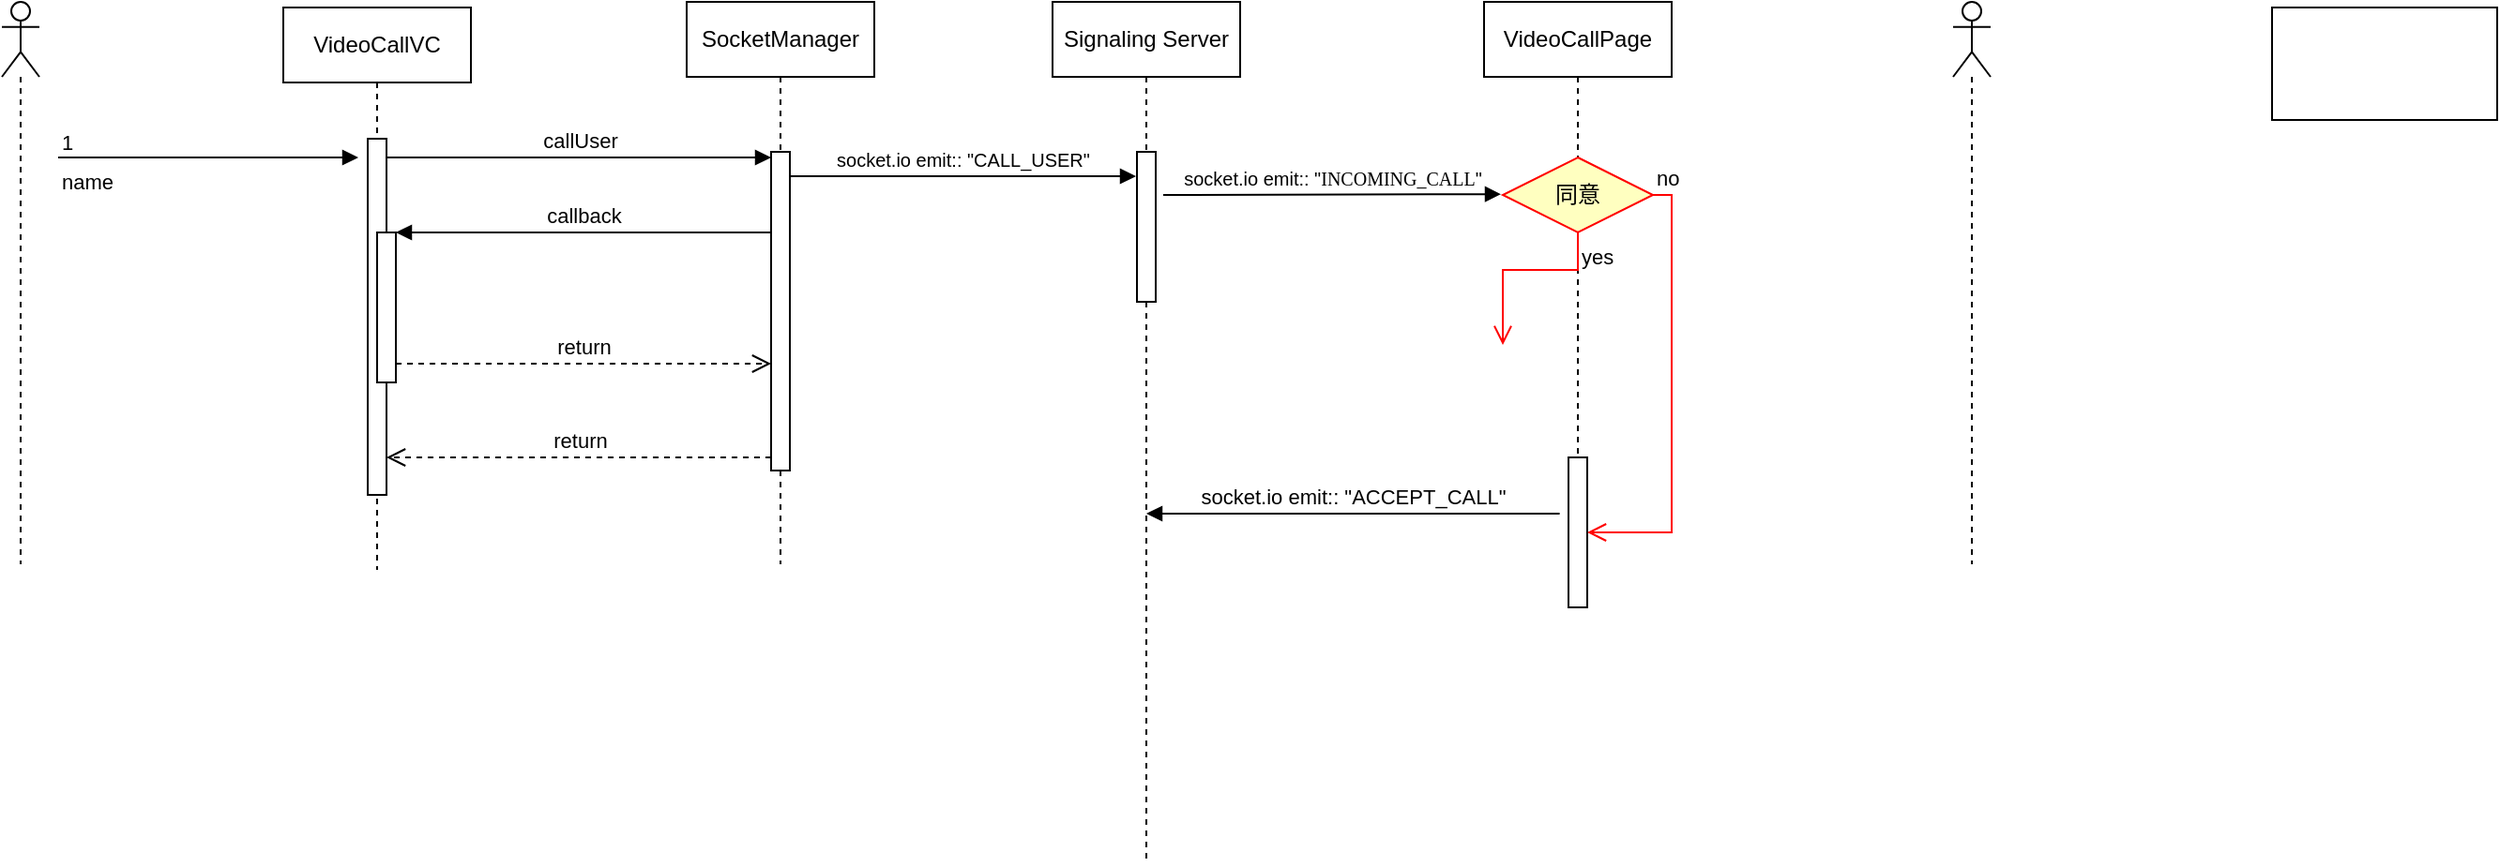 <mxfile version="28.2.7">
  <diagram name="Page-1" id="2YBvvXClWsGukQMizWep">
    <mxGraphModel dx="2503" dy="901" grid="1" gridSize="10" guides="1" tooltips="1" connect="1" arrows="1" fold="1" page="1" pageScale="1" pageWidth="850" pageHeight="1100" math="0" shadow="0">
      <root>
        <mxCell id="0" />
        <mxCell id="1" parent="0" />
        <mxCell id="aM9ryv3xv72pqoxQDRHE-1" value="VideoCallVC" style="shape=umlLifeline;perimeter=lifelinePerimeter;whiteSpace=wrap;html=1;container=0;dropTarget=0;collapsible=0;recursiveResize=0;outlineConnect=0;portConstraint=eastwest;newEdgeStyle={&quot;edgeStyle&quot;:&quot;elbowEdgeStyle&quot;,&quot;elbow&quot;:&quot;vertical&quot;,&quot;curved&quot;:0,&quot;rounded&quot;:0};" parent="1" vertex="1">
          <mxGeometry x="110" y="40" width="100" height="300" as="geometry" />
        </mxCell>
        <mxCell id="aM9ryv3xv72pqoxQDRHE-2" value="" style="html=1;points=[];perimeter=orthogonalPerimeter;outlineConnect=0;targetShapes=umlLifeline;portConstraint=eastwest;newEdgeStyle={&quot;edgeStyle&quot;:&quot;elbowEdgeStyle&quot;,&quot;elbow&quot;:&quot;vertical&quot;,&quot;curved&quot;:0,&quot;rounded&quot;:0};" parent="aM9ryv3xv72pqoxQDRHE-1" vertex="1">
          <mxGeometry x="45" y="70" width="10" height="190" as="geometry" />
        </mxCell>
        <mxCell id="aM9ryv3xv72pqoxQDRHE-4" value="" style="html=1;points=[];perimeter=orthogonalPerimeter;outlineConnect=0;targetShapes=umlLifeline;portConstraint=eastwest;newEdgeStyle={&quot;edgeStyle&quot;:&quot;elbowEdgeStyle&quot;,&quot;elbow&quot;:&quot;vertical&quot;,&quot;curved&quot;:0,&quot;rounded&quot;:0};" parent="aM9ryv3xv72pqoxQDRHE-1" vertex="1">
          <mxGeometry x="50" y="120" width="10" height="80" as="geometry" />
        </mxCell>
        <mxCell id="aM9ryv3xv72pqoxQDRHE-5" value="&lt;font style=&quot;color: rgb(0, 0, 0);&quot;&gt;SocketManager&lt;/font&gt;" style="shape=umlLifeline;perimeter=lifelinePerimeter;whiteSpace=wrap;html=1;container=0;dropTarget=0;collapsible=0;recursiveResize=0;outlineConnect=0;portConstraint=eastwest;newEdgeStyle={&quot;edgeStyle&quot;:&quot;elbowEdgeStyle&quot;,&quot;elbow&quot;:&quot;vertical&quot;,&quot;curved&quot;:0,&quot;rounded&quot;:0};" parent="1" vertex="1">
          <mxGeometry x="325" y="37" width="100" height="300" as="geometry" />
        </mxCell>
        <mxCell id="aM9ryv3xv72pqoxQDRHE-6" value="" style="html=1;points=[];perimeter=orthogonalPerimeter;outlineConnect=0;targetShapes=umlLifeline;portConstraint=eastwest;newEdgeStyle={&quot;edgeStyle&quot;:&quot;elbowEdgeStyle&quot;,&quot;elbow&quot;:&quot;vertical&quot;,&quot;curved&quot;:0,&quot;rounded&quot;:0};" parent="aM9ryv3xv72pqoxQDRHE-5" vertex="1">
          <mxGeometry x="45" y="80" width="10" height="170" as="geometry" />
        </mxCell>
        <mxCell id="aM9ryv3xv72pqoxQDRHE-7" value="callUser" style="html=1;verticalAlign=bottom;endArrow=block;edgeStyle=elbowEdgeStyle;elbow=vertical;curved=0;rounded=0;" parent="1" source="aM9ryv3xv72pqoxQDRHE-2" target="aM9ryv3xv72pqoxQDRHE-6" edge="1">
          <mxGeometry relative="1" as="geometry">
            <mxPoint x="195" y="130" as="sourcePoint" />
            <Array as="points">
              <mxPoint x="180" y="120" />
            </Array>
          </mxGeometry>
        </mxCell>
        <mxCell id="aM9ryv3xv72pqoxQDRHE-8" value="return" style="html=1;verticalAlign=bottom;endArrow=open;dashed=1;endSize=8;edgeStyle=elbowEdgeStyle;elbow=vertical;curved=0;rounded=0;" parent="1" source="aM9ryv3xv72pqoxQDRHE-6" target="aM9ryv3xv72pqoxQDRHE-2" edge="1">
          <mxGeometry relative="1" as="geometry">
            <mxPoint x="195" y="205" as="targetPoint" />
            <Array as="points">
              <mxPoint x="190" y="280" />
            </Array>
          </mxGeometry>
        </mxCell>
        <mxCell id="aM9ryv3xv72pqoxQDRHE-9" value="callback" style="html=1;verticalAlign=bottom;endArrow=block;edgeStyle=elbowEdgeStyle;elbow=vertical;curved=0;rounded=0;" parent="1" source="aM9ryv3xv72pqoxQDRHE-6" target="aM9ryv3xv72pqoxQDRHE-4" edge="1">
          <mxGeometry relative="1" as="geometry">
            <mxPoint x="175" y="160" as="sourcePoint" />
            <Array as="points">
              <mxPoint x="190" y="160" />
            </Array>
          </mxGeometry>
        </mxCell>
        <mxCell id="aM9ryv3xv72pqoxQDRHE-10" value="return" style="html=1;verticalAlign=bottom;endArrow=open;dashed=1;endSize=8;edgeStyle=elbowEdgeStyle;elbow=vertical;curved=0;rounded=0;" parent="1" source="aM9ryv3xv72pqoxQDRHE-4" target="aM9ryv3xv72pqoxQDRHE-6" edge="1">
          <mxGeometry relative="1" as="geometry">
            <mxPoint x="175" y="235" as="targetPoint" />
            <Array as="points">
              <mxPoint x="180" y="230" />
            </Array>
          </mxGeometry>
        </mxCell>
        <mxCell id="H90IOBidcp6N6zG3w12x-4" value="" style="rounded=0;whiteSpace=wrap;html=1;" vertex="1" parent="1">
          <mxGeometry x="1170" y="40" width="120" height="60" as="geometry" />
        </mxCell>
        <mxCell id="H90IOBidcp6N6zG3w12x-6" value="Signaling Server" style="shape=umlLifeline;perimeter=lifelinePerimeter;whiteSpace=wrap;html=1;container=1;dropTarget=0;collapsible=0;recursiveResize=0;outlineConnect=0;portConstraint=eastwest;newEdgeStyle={&quot;curved&quot;:0,&quot;rounded&quot;:0};" vertex="1" parent="1">
          <mxGeometry x="520" y="37" width="100" height="460" as="geometry" />
        </mxCell>
        <mxCell id="H90IOBidcp6N6zG3w12x-7" value="" style="html=1;points=[[0,0,0,0,5],[0,1,0,0,-5],[1,0,0,0,5],[1,1,0,0,-5]];perimeter=orthogonalPerimeter;outlineConnect=0;targetShapes=umlLifeline;portConstraint=eastwest;newEdgeStyle={&quot;curved&quot;:0,&quot;rounded&quot;:0};" vertex="1" parent="H90IOBidcp6N6zG3w12x-6">
          <mxGeometry x="45" y="80" width="10" height="80" as="geometry" />
        </mxCell>
        <mxCell id="H90IOBidcp6N6zG3w12x-8" value="&lt;font style=&quot;font-size: 10px;&quot;&gt;socket.io emit:: &quot;CALL_USER&quot;&lt;/font&gt;" style="html=1;verticalAlign=bottom;endArrow=block;curved=0;rounded=0;" edge="1" parent="1">
          <mxGeometry x="-0.003" width="80" relative="1" as="geometry">
            <mxPoint x="380" y="130" as="sourcePoint" />
            <mxPoint x="564.5" y="130" as="targetPoint" />
            <mxPoint as="offset" />
          </mxGeometry>
        </mxCell>
        <mxCell id="H90IOBidcp6N6zG3w12x-11" value="name" style="endArrow=block;endFill=1;html=1;edgeStyle=orthogonalEdgeStyle;align=left;verticalAlign=top;rounded=0;" edge="1" parent="1">
          <mxGeometry x="-1" relative="1" as="geometry">
            <mxPoint x="-10" y="120" as="sourcePoint" />
            <mxPoint x="150" y="120" as="targetPoint" />
          </mxGeometry>
        </mxCell>
        <mxCell id="H90IOBidcp6N6zG3w12x-12" value="1" style="edgeLabel;resizable=0;html=1;align=left;verticalAlign=bottom;" connectable="0" vertex="1" parent="H90IOBidcp6N6zG3w12x-11">
          <mxGeometry x="-1" relative="1" as="geometry" />
        </mxCell>
        <mxCell id="H90IOBidcp6N6zG3w12x-14" value="" style="shape=umlLifeline;perimeter=lifelinePerimeter;whiteSpace=wrap;html=1;container=1;dropTarget=0;collapsible=0;recursiveResize=0;outlineConnect=0;portConstraint=eastwest;newEdgeStyle={&quot;curved&quot;:0,&quot;rounded&quot;:0};participant=umlActor;" vertex="1" parent="1">
          <mxGeometry x="-40" y="37" width="20" height="300" as="geometry" />
        </mxCell>
        <mxCell id="H90IOBidcp6N6zG3w12x-16" value="&lt;font style=&quot;font-size: 10px;&quot;&gt;socket.io emit:: &quot;&lt;font&gt;&lt;span style=&quot;font-family: &amp;quot;Aptos Narrow&amp;quot;;&quot;&gt;&lt;font style=&quot;&quot;&gt;INCOMING_CALL&lt;/font&gt;&lt;/span&gt;&lt;/font&gt;&quot;&lt;/font&gt;" style="html=1;verticalAlign=bottom;endArrow=block;curved=0;rounded=0;" edge="1" parent="1">
          <mxGeometry x="0.004" width="80" relative="1" as="geometry">
            <mxPoint x="579" y="140" as="sourcePoint" />
            <mxPoint x="759" y="139.6" as="targetPoint" />
            <mxPoint as="offset" />
          </mxGeometry>
        </mxCell>
        <mxCell id="H90IOBidcp6N6zG3w12x-17" value="VideoCallPage" style="shape=umlLifeline;perimeter=lifelinePerimeter;whiteSpace=wrap;html=1;container=1;dropTarget=0;collapsible=0;recursiveResize=0;outlineConnect=0;portConstraint=eastwest;newEdgeStyle={&quot;curved&quot;:0,&quot;rounded&quot;:0};" vertex="1" parent="1">
          <mxGeometry x="750" y="37" width="100" height="300" as="geometry" />
        </mxCell>
        <mxCell id="H90IOBidcp6N6zG3w12x-24" value="" style="html=1;points=[[0,0,0,0,5],[0,1,0,0,-5],[1,0,0,0,5],[1,1,0,0,-5]];perimeter=orthogonalPerimeter;outlineConnect=0;targetShapes=umlLifeline;portConstraint=eastwest;newEdgeStyle={&quot;curved&quot;:0,&quot;rounded&quot;:0};" vertex="1" parent="H90IOBidcp6N6zG3w12x-17">
          <mxGeometry x="45" y="243" width="10" height="80" as="geometry" />
        </mxCell>
        <mxCell id="H90IOBidcp6N6zG3w12x-18" value="" style="shape=umlLifeline;perimeter=lifelinePerimeter;whiteSpace=wrap;html=1;container=1;dropTarget=0;collapsible=0;recursiveResize=0;outlineConnect=0;portConstraint=eastwest;newEdgeStyle={&quot;curved&quot;:0,&quot;rounded&quot;:0};participant=umlActor;" vertex="1" parent="1">
          <mxGeometry x="1000" y="37" width="20" height="300" as="geometry" />
        </mxCell>
        <mxCell id="H90IOBidcp6N6zG3w12x-21" value="同意" style="rhombus;whiteSpace=wrap;html=1;fontColor=#000000;fillColor=#ffffc0;strokeColor=#ff0000;" vertex="1" parent="1">
          <mxGeometry x="760" y="120" width="80" height="40" as="geometry" />
        </mxCell>
        <mxCell id="H90IOBidcp6N6zG3w12x-22" value="no" style="edgeStyle=orthogonalEdgeStyle;html=1;align=left;verticalAlign=bottom;endArrow=open;endSize=8;strokeColor=#ff0000;rounded=0;" edge="1" source="H90IOBidcp6N6zG3w12x-21" parent="1" target="H90IOBidcp6N6zG3w12x-24">
          <mxGeometry x="-1" relative="1" as="geometry">
            <mxPoint x="900" y="260" as="targetPoint" />
            <Array as="points">
              <mxPoint x="850" y="140" />
              <mxPoint x="850" y="320" />
              <mxPoint x="800" y="320" />
            </Array>
          </mxGeometry>
        </mxCell>
        <mxCell id="H90IOBidcp6N6zG3w12x-23" value="yes" style="edgeStyle=orthogonalEdgeStyle;html=1;align=left;verticalAlign=top;endArrow=open;endSize=8;strokeColor=#ff0000;rounded=0;" edge="1" source="H90IOBidcp6N6zG3w12x-21" parent="1">
          <mxGeometry x="-1" relative="1" as="geometry">
            <mxPoint x="760" y="220" as="targetPoint" />
            <Array as="points">
              <mxPoint x="800" y="180" />
              <mxPoint x="760" y="180" />
            </Array>
          </mxGeometry>
        </mxCell>
        <mxCell id="H90IOBidcp6N6zG3w12x-30" value="socket.io emit:: &quot;ACCEPT_CALL&quot;" style="html=1;verticalAlign=bottom;endArrow=block;curved=0;rounded=0;" edge="1" parent="1" target="H90IOBidcp6N6zG3w12x-6">
          <mxGeometry width="80" relative="1" as="geometry">
            <mxPoint x="790.3" y="310" as="sourcePoint" />
            <mxPoint x="710.0" y="310" as="targetPoint" />
          </mxGeometry>
        </mxCell>
      </root>
    </mxGraphModel>
  </diagram>
</mxfile>
